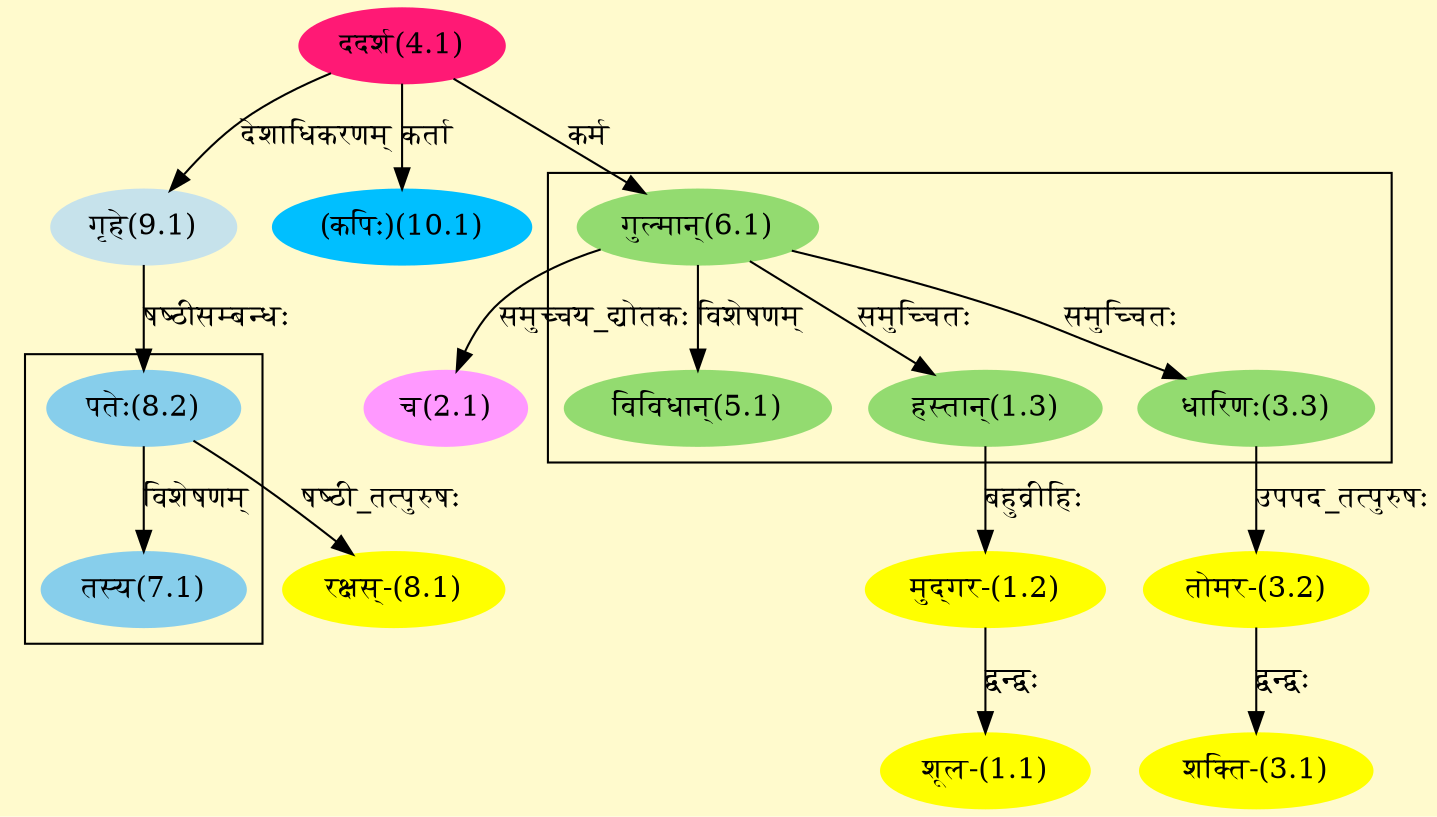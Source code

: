digraph G{
rankdir=BT;
 compound=true;
 bgcolor="lemonchiffon1";

subgraph cluster_1{
Node1_3 [style=filled, color="#93DB70" label = "हस्तान्(1.3)"]
Node6_1 [style=filled, color="#93DB70" label = "गुल्मान्(6.1)"]
Node3_3 [style=filled, color="#93DB70" label = "धारिणः(3.3)"]
Node5_1 [style=filled, color="#93DB70" label = "विविधान्(5.1)"]

}

subgraph cluster_2{
Node7_1 [style=filled, color="#87CEEB" label = "तस्य(7.1)"]
Node8_2 [style=filled, color="#87CEEB" label = "पतेः(8.2)"]

}
Node1_1 [style=filled, color="#FFFF00" label = "शूल-(1.1)"]
Node1_2 [style=filled, color="#FFFF00" label = "मुद्गर-(1.2)"]
Node1_3 [style=filled, color="#93DB70" label = "हस्तान्(1.3)"]
Node2_1 [style=filled, color="#FF99FF" label = "च(2.1)"]
Node6_1 [style=filled, color="#93DB70" label = "गुल्मान्(6.1)"]
Node3_1 [style=filled, color="#FFFF00" label = "शक्ति-(3.1)"]
Node3_2 [style=filled, color="#FFFF00" label = "तोमर-(3.2)"]
Node3_3 [style=filled, color="#93DB70" label = "धारिणः(3.3)"]
Node4_1 [style=filled, color="#FF1975" label = "ददर्श(4.1)"]
Node [style=filled, color="" label = "()"]
Node8_1 [style=filled, color="#FFFF00" label = "रक्षस्-(8.1)"]
Node8_2 [style=filled, color="#87CEEB" label = "पतेः(8.2)"]
Node9_1 [style=filled, color="#C6E2EB" label = "गृहे(9.1)"]
Node10_1 [style=filled, color="#00BFFF" label = "(कपिः)(10.1)"]
/* Start of Relations section */

Node1_1 -> Node1_2 [  label="द्वन्द्वः"  dir="back" ]
Node1_2 -> Node1_3 [  label="बहुव्रीहिः"  dir="back" ]
Node1_3 -> Node6_1 [  label="समुच्चितः"  dir="back" ]
Node2_1 -> Node6_1 [  label="समुच्चय_द्योतकः"  dir="back" ]
Node3_1 -> Node3_2 [  label="द्वन्द्वः"  dir="back" ]
Node3_2 -> Node3_3 [  label="उपपद_तत्पुरुषः"  dir="back" ]
Node3_3 -> Node6_1 [  label="समुच्चितः"  dir="back" ]
Node5_1 -> Node6_1 [  label="विशेषणम्"  dir="back" ]
Node6_1 -> Node4_1 [  label="कर्म"  dir="back" ]
Node7_1 -> Node8_2 [  label="विशेषणम्"  dir="back" ]
Node8_1 -> Node8_2 [  label="षष्ठी_तत्पुरुषः"  dir="back" ]
Node8_2 -> Node9_1 [  label="षष्ठीसम्बन्धः"  dir="back" ]
Node9_1 -> Node4_1 [  label="देशाधिकरणम्"  dir="back" ]
Node10_1 -> Node4_1 [  label="कर्ता"  dir="back" ]
}
